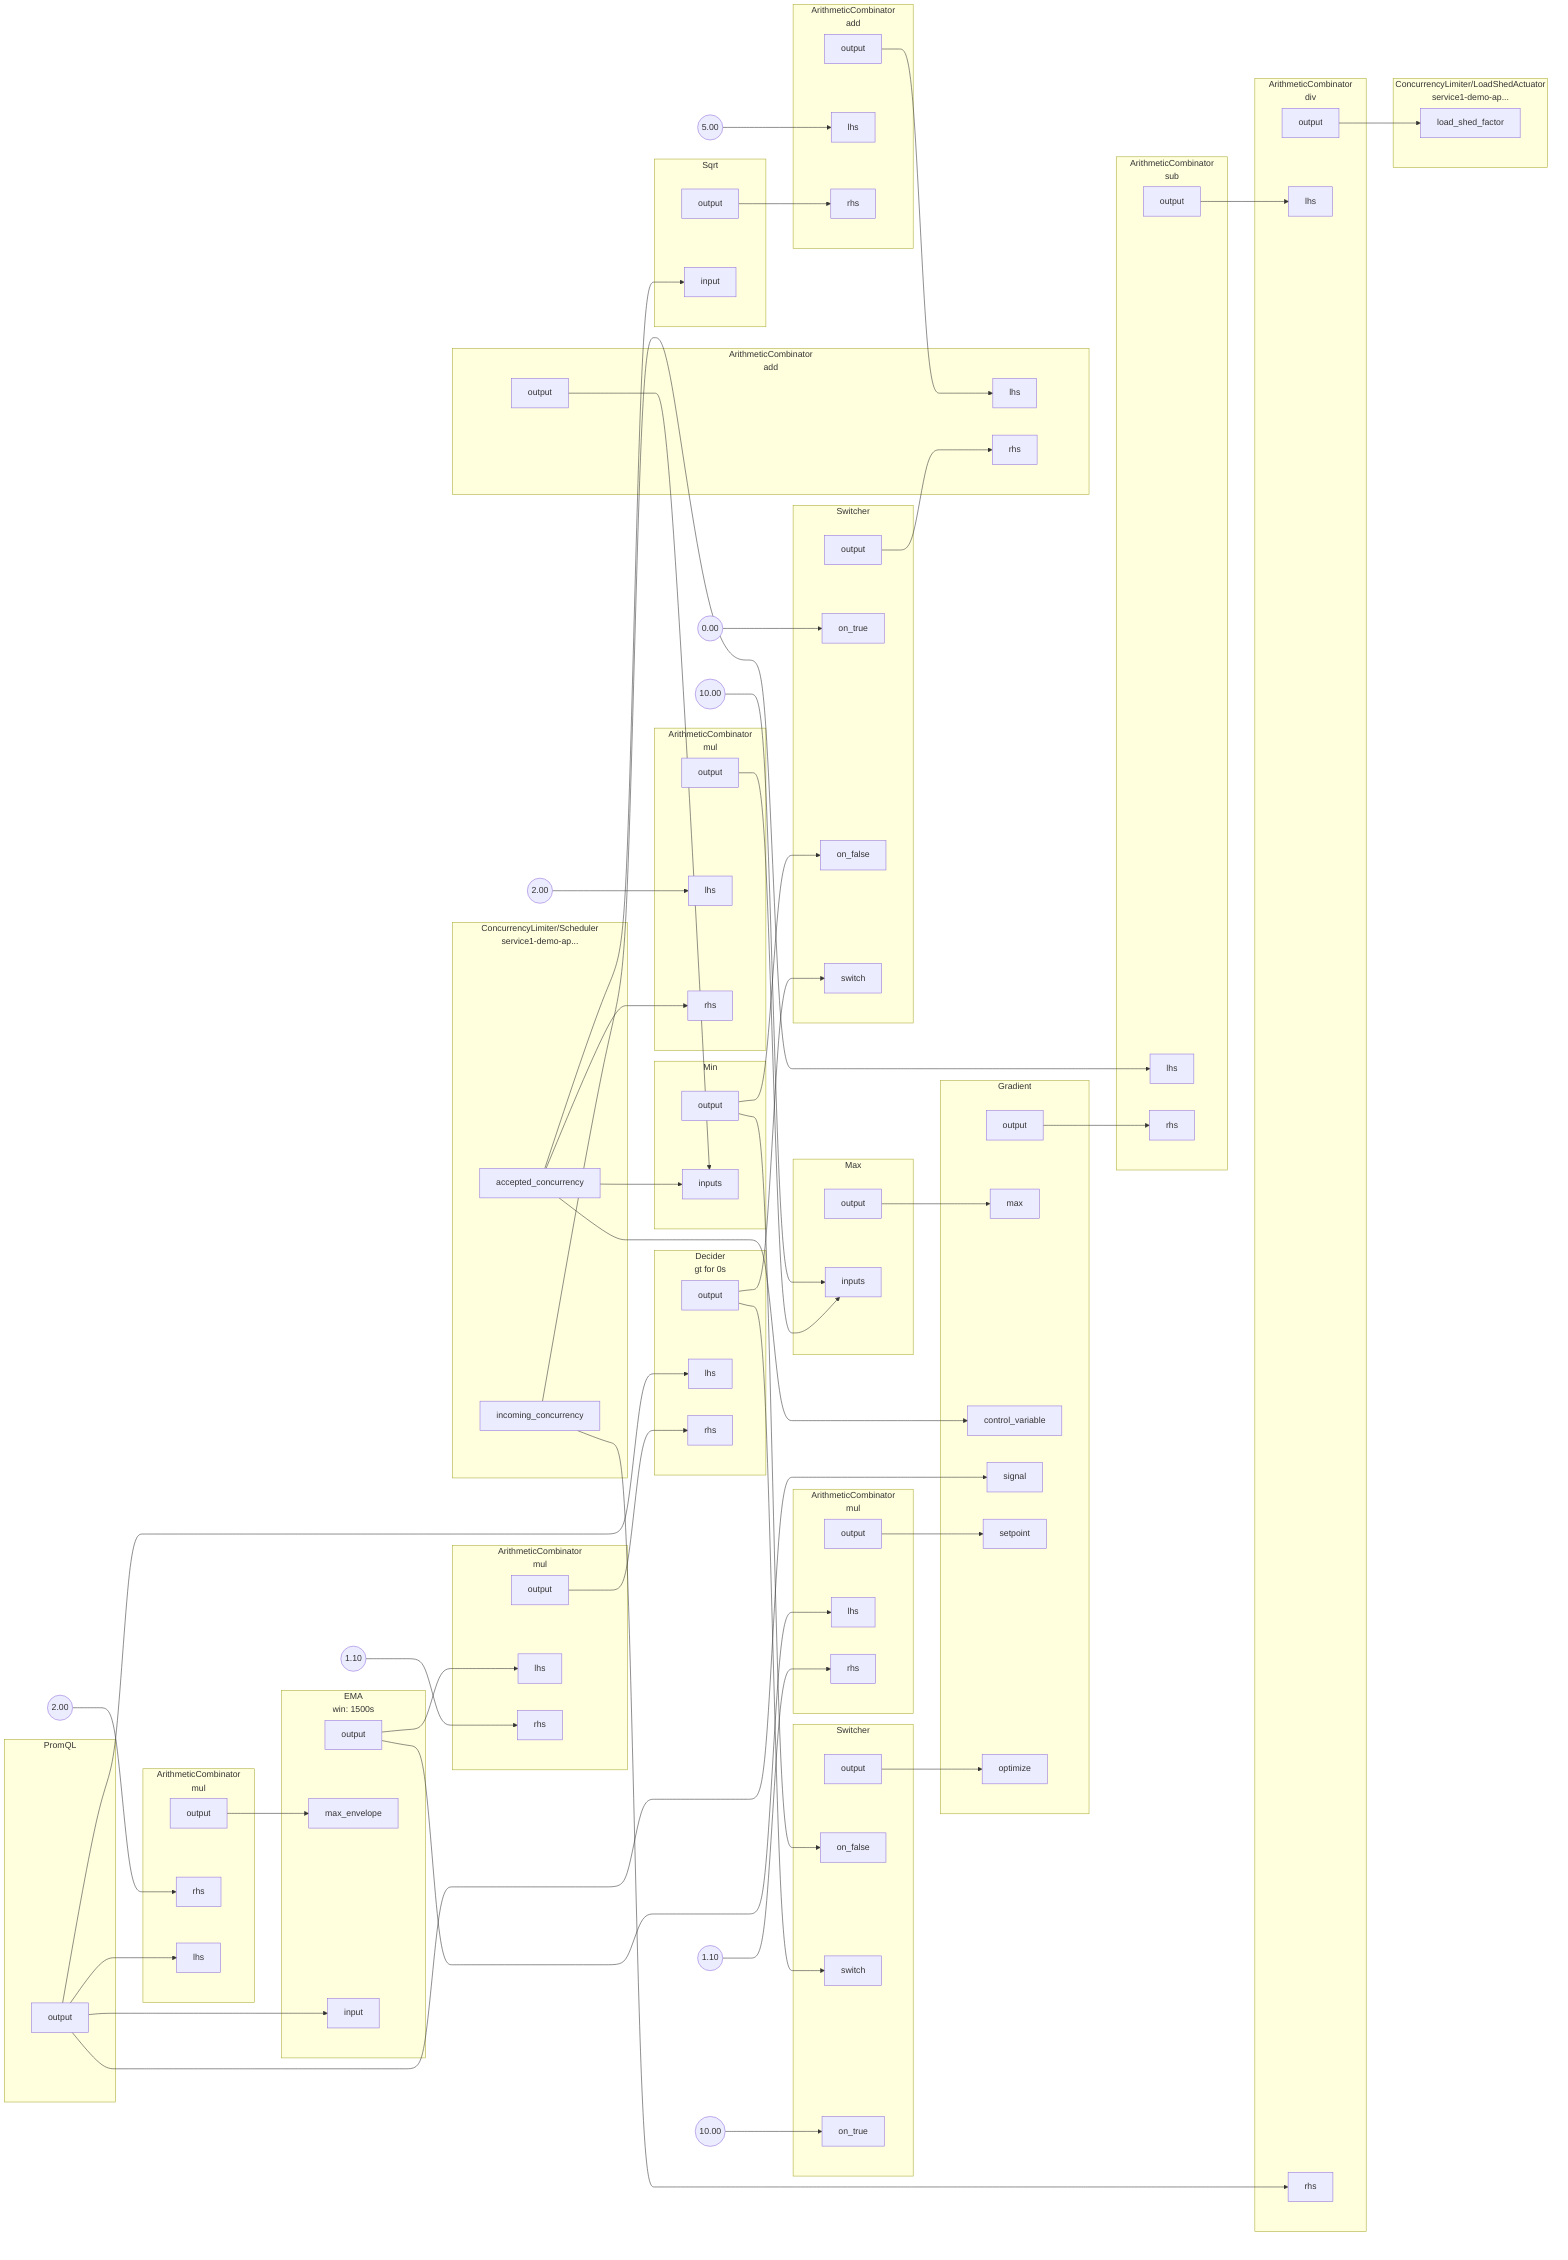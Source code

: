 flowchart LR
subgraph 0[<center>ArithmeticCombinator<br/>mul</center>]
subgraph 0_inports[ ]
style 0_inports fill:none,stroke:none
0rhs[rhs]
0lhs[lhs]
end
subgraph 0_outports[ ]
style 0_outports fill:none,stroke:none
0output[output]
end
end
FakeConstant0((2.00))
FakeConstant0 --> 0rhs
subgraph 1[<center>ArithmeticCombinator<br/>mul</center>]
subgraph 1_inports[ ]
style 1_inports fill:none,stroke:none
1lhs[lhs]
1rhs[rhs]
end
subgraph 1_outports[ ]
style 1_outports fill:none,stroke:none
1output[output]
end
end
FakeConstant1((1.10))
FakeConstant1 --> 1rhs
subgraph 2[<center>ArithmeticCombinator<br/>sub</center>]
subgraph 2_inports[ ]
style 2_inports fill:none,stroke:none
2lhs[lhs]
2rhs[rhs]
end
subgraph 2_outports[ ]
style 2_outports fill:none,stroke:none
2output[output]
end
end
subgraph 3[<center>ArithmeticCombinator<br/>div</center>]
subgraph 3_inports[ ]
style 3_inports fill:none,stroke:none
3lhs[lhs]
3rhs[rhs]
end
subgraph 3_outports[ ]
style 3_outports fill:none,stroke:none
3output[output]
end
end
subgraph 4[<center>ArithmeticCombinator<br/>mul</center>]
subgraph 4_inports[ ]
style 4_inports fill:none,stroke:none
4lhs[lhs]
4rhs[rhs]
end
subgraph 4_outports[ ]
style 4_outports fill:none,stroke:none
4output[output]
end
end
FakeConstant2((2.00))
FakeConstant2 --> 4lhs
subgraph 5[<center>ArithmeticCombinator<br/>mul</center>]
subgraph 5_inports[ ]
style 5_inports fill:none,stroke:none
5lhs[lhs]
5rhs[rhs]
end
subgraph 5_outports[ ]
style 5_outports fill:none,stroke:none
5output[output]
end
end
FakeConstant3((1.10))
FakeConstant3 --> 5rhs
subgraph 6[<center>ArithmeticCombinator<br/>add</center>]
subgraph 6_inports[ ]
style 6_inports fill:none,stroke:none
6lhs[lhs]
6rhs[rhs]
end
subgraph 6_outports[ ]
style 6_outports fill:none,stroke:none
6output[output]
end
end
FakeConstant4((5.00))
FakeConstant4 --> 6lhs
subgraph 7[<center>ArithmeticCombinator<br/>add</center>]
subgraph 7_inports[ ]
style 7_inports fill:none,stroke:none
7lhs[lhs]
7rhs[rhs]
end
subgraph 7_outports[ ]
style 7_outports fill:none,stroke:none
7output[output]
end
end
subgraph 8[Min]
subgraph 8_inports[ ]
style 8_inports fill:none,stroke:none
8inputs[inputs]
8inputs[inputs]
end
subgraph 8_outports[ ]
style 8_outports fill:none,stroke:none
8output[output]
end
end
subgraph 9[Max]
subgraph 9_inports[ ]
style 9_inports fill:none,stroke:none
9inputs[inputs]
9inputs[inputs]
end
subgraph 9_outports[ ]
style 9_outports fill:none,stroke:none
9output[output]
end
end
FakeConstant5((10.00))
FakeConstant5 --> 9inputs
subgraph 10[Sqrt]
subgraph 10_inports[ ]
style 10_inports fill:none,stroke:none
10input[input]
end
subgraph 10_outports[ ]
style 10_outports fill:none,stroke:none
10output[output]
end
end
subgraph 11[PromQL]
subgraph 11_outports[ ]
style 11_outports fill:none,stroke:none
11output[output]
end
end
subgraph 12[<center>EMA<br/>win: 1500s</center>]
subgraph 12_inports[ ]
style 12_inports fill:none,stroke:none
12max_envelope[max_envelope]
12input[input]
end
subgraph 12_outports[ ]
style 12_outports fill:none,stroke:none
12output[output]
end
end
subgraph 13[Gradient]
subgraph 13_inports[ ]
style 13_inports fill:none,stroke:none
13max[max]
13control_variable[control_variable]
13signal[signal]
13setpoint[setpoint]
13optimize[optimize]
end
subgraph 13_outports[ ]
style 13_outports fill:none,stroke:none
13output[output]
end
end
subgraph 14.Scheduler[<center>ConcurrencyLimiter/Scheduler<br/>service1-demo-ap...</center>]
subgraph 14.Scheduler_outports[ ]
style 14.Scheduler_outports fill:none,stroke:none
14.Scheduleraccepted_concurrency[accepted_concurrency]
14.Schedulerincoming_concurrency[incoming_concurrency]
end
end
subgraph 14.LoadShedActuator[<center>ConcurrencyLimiter/LoadShedActuator<br/>service1-demo-ap...</center>]
subgraph 14.LoadShedActuator_inports[ ]
style 14.LoadShedActuator_inports fill:none,stroke:none
14.LoadShedActuatorload_shed_factor[load_shed_factor]
end
end
subgraph 17[Switcher]
subgraph 17_inports[ ]
style 17_inports fill:none,stroke:none
17on_true[on_true]
17on_false[on_false]
17switch[switch]
end
subgraph 17_outports[ ]
style 17_outports fill:none,stroke:none
17output[output]
end
end
FakeConstant6((0.00))
FakeConstant6 --> 17on_true
subgraph 16[Switcher]
subgraph 16_inports[ ]
style 16_inports fill:none,stroke:none
16on_false[on_false]
16switch[switch]
16on_true[on_true]
end
subgraph 16_outports[ ]
style 16_outports fill:none,stroke:none
16output[output]
end
end
FakeConstant7((10.00))
FakeConstant7 --> 16on_true
subgraph 15[<center>Decider<br/>gt for 0s</center>]
subgraph 15_inports[ ]
style 15_inports fill:none,stroke:none
15lhs[lhs]
15rhs[rhs]
end
subgraph 15_outports[ ]
style 15_outports fill:none,stroke:none
15output[output]
end
end
3output --> 14.LoadShedActuatorload_shed_factor
6output --> 7lhs
11output --> 0lhs
11output --> 12input
11output --> 13signal
11output --> 15lhs
0output --> 12max_envelope
7output --> 8inputs
16output --> 13optimize
2output --> 3lhs
4output --> 9inputs
8output --> 16on_false
8output --> 17on_false
9output --> 13max
10output --> 6rhs
14.Scheduleraccepted_concurrency --> 4rhs
14.Scheduleraccepted_concurrency --> 8inputs
14.Scheduleraccepted_concurrency --> 10input
14.Scheduleraccepted_concurrency --> 13control_variable
14.Schedulerincoming_concurrency --> 2lhs
14.Schedulerincoming_concurrency --> 3rhs
15output --> 16switch
15output --> 17switch
17output --> 7rhs
1output --> 13setpoint
5output --> 15rhs
12output --> 1lhs
12output --> 5lhs
13output --> 2rhs
